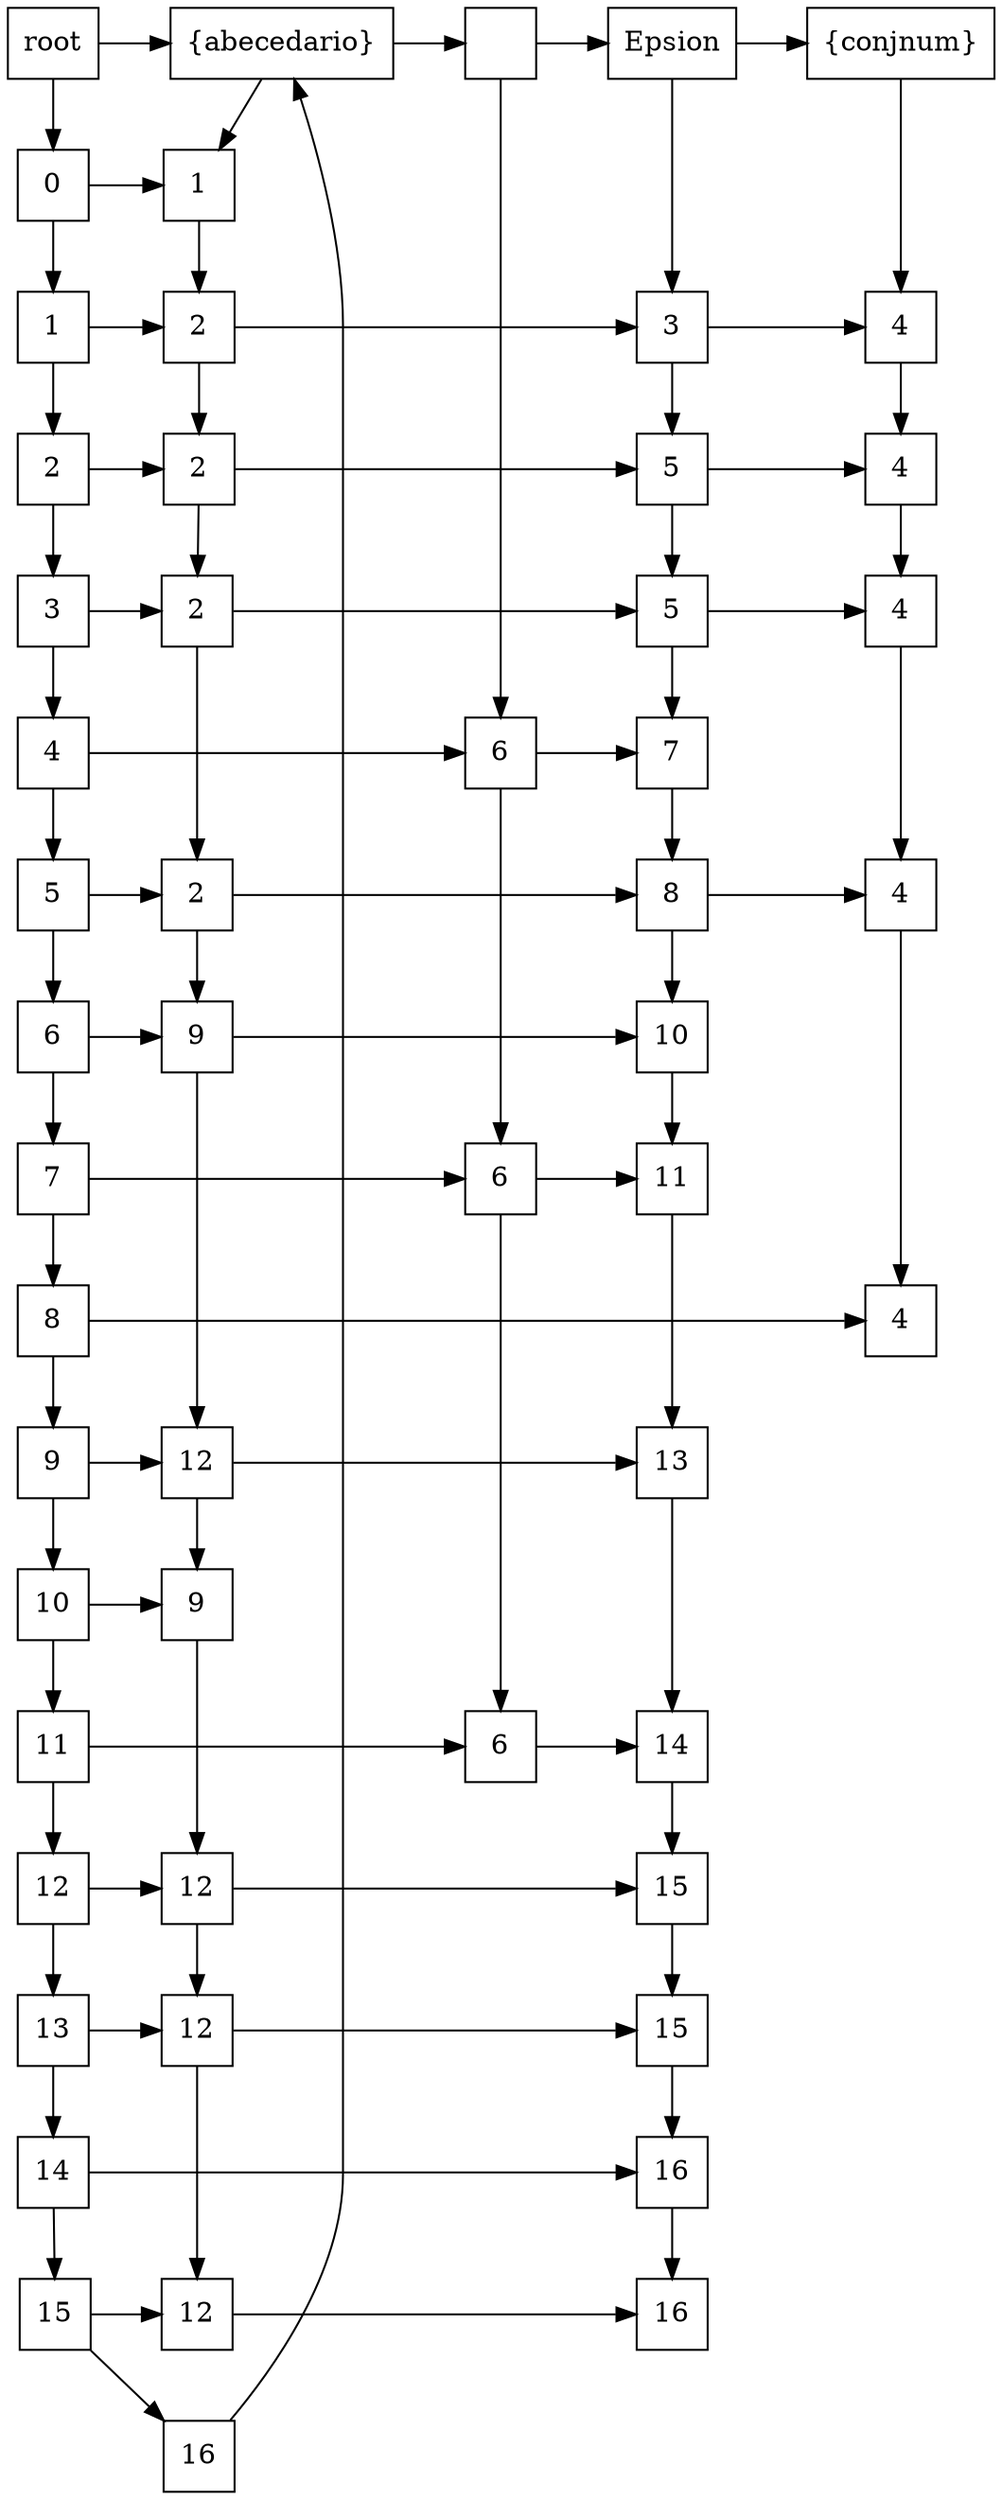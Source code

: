digraph tabla{ 
 	rankdir=TB;
	node [shape=rectangle, height=0.5, width=0.5];
	graph[ nodesep = 0.5];
	x0[label="{abecedario}"];
	x1[label="\n"];
	x2[label="Epsion"];
	x3[label="{conjnum}"];
	root[label="root"];
	y0[label="0"];
	y1[label="1"];
	y2[label="2"];
	y3[label="3"];
	y4[label="4"];
	y5[label="5"];
	y6[label="6"];
	y7[label="7"];
	y8[label="8"];
	y9[label="9"];
	y10[label="10"];
	y11[label="11"];
	y12[label="12"];
	y13[label="13"];
	y14[label="14"];
	y15[label="15"];
	y16[label="16"];
	root -> x0 -> x1 -> x2 -> x3
	root -> y0 -> y1 -> y2 -> y3 -> y4 -> y5 -> y6 -> y7 -> y8 -> y9 -> y10 -> y11 -> y12 -> y13 -> y14 -> y15 -> y16
	xy00[label="1"];
	xy10[label="2"];
	xy12[label="3"];
	xy13[label="4"];
	xy20[label="2"];
	xy22[label="5"];
	xy23[label="4"];
	xy30[label="2"];
	xy32[label="5"];
	xy33[label="4"];
	xy41[label="6"];
	xy42[label="7"];
	xy50[label="2"];
	xy52[label="8"];
	xy53[label="4"];
	xy60[label="9"];
	xy62[label="10"];
	xy71[label="6"];
	xy72[label="11"];
	xy83[label="4"];
	xy90[label="12"];
	xy92[label="13"];
	xy100[label="9"];
	xy111[label="6"];
	xy112[label="14"];
	xy120[label="12"];
	xy122[label="15"];
	xy130[label="12"];
	xy132[label="15"];
	xy142[label="16"];
	xy150[label="12"];
	xy152[label="16"];
	y0 -> 	xy00[constraint=false];
	y1 -> xy10 -> xy12 -> 	xy13[constraint=false];
	y2 -> xy20 -> xy22 -> 	xy23[constraint=false];
	y3 -> xy30 -> xy32 -> 	xy33[constraint=false];
	y4 -> xy41 -> 	xy42[constraint=false];
	y5 -> xy50 -> xy52 -> 	xy53[constraint=false];
	y6 -> xy60 -> 	xy62[constraint=false];
	y7 -> xy71 -> 	xy72[constraint=false];
	y8 -> 	xy83[constraint=false];
	y9 -> xy90 -> 	xy92[constraint=false];
	y10 -> 	xy100[constraint=false];
	y11 -> xy111 -> 	xy112[constraint=false];
	y12 -> xy120 -> 	xy122[constraint=false];
	y13 -> xy130 -> 	xy132[constraint=false];
	y14 -> 	xy142[constraint=false];
	y15 -> xy150 -> 	xy152[constraint=false];
	y16 -> 	x0 -> xy00 -> xy10 -> xy20 -> xy30 -> xy50 -> xy60 -> xy90 -> xy100 -> xy120 -> xy130 -> 	xy150;
	x1 -> xy41 -> xy71 -> 	xy111;
	x2 -> xy12 -> xy22 -> xy32 -> xy42 -> xy52 -> xy62 -> xy72 -> xy92 -> xy112 -> xy122 -> xy132 -> xy142 -> 	xy152;
	x3 -> xy13 -> xy23 -> xy33 -> xy53 -> 	xy83;
	{ rank=same;root;x0;x1;x2;x3}
	{ rank=same;y0;xy00}
	{ rank=same;y1;xy10;xy12;xy13}
	{ rank=same;y2;xy20;xy22;xy23}
	{ rank=same;y3;xy30;xy32;xy33}
	{ rank=same;y4;xy41;xy42}
	{ rank=same;y5;xy50;xy52;xy53}
	{ rank=same;y6;xy60;xy62}
	{ rank=same;y7;xy71;xy72}
	{ rank=same;y8;xy83}
	{ rank=same;y9;xy90;xy92}
	{ rank=same;y10;xy100}
	{ rank=same;y11;xy111;xy112}
	{ rank=same;y12;xy120;xy122}
	{ rank=same;y13;xy130;xy132}
	{ rank=same;y14;xy142}
	{ rank=same;y15;xy150;xy152}
	{ rank=same;y16}
}